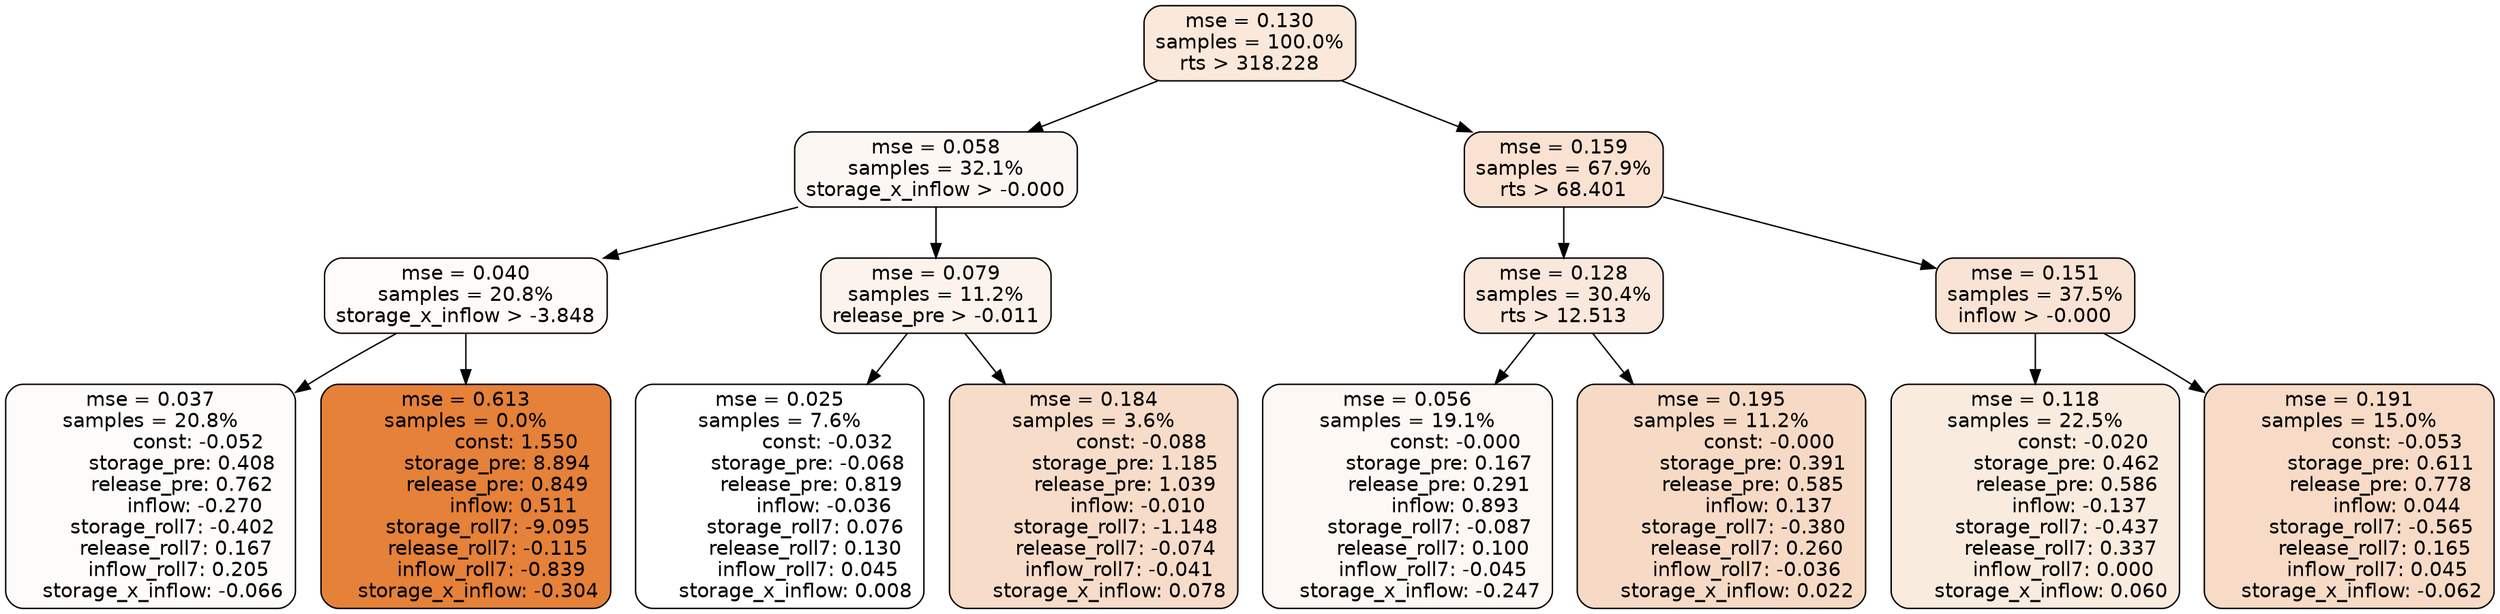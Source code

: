 digraph tree {
node [shape=rectangle, style="filled, rounded", color="black", fontname=helvetica] ;
edge [fontname=helvetica] ;
	"0" [label="mse = 0.130
samples = 100.0%
rts > 318.228", fillcolor="#fae8db"]
	"8" [label="mse = 0.058
samples = 32.1%
storage_x_inflow > -0.000", fillcolor="#fdf7f3"]
	"1" [label="mse = 0.159
samples = 67.9%
rts > 68.401", fillcolor="#f9e2d1"]
	"9" [label="mse = 0.040
samples = 20.8%
storage_x_inflow > -3.848", fillcolor="#fefbf9"]
	"12" [label="mse = 0.079
samples = 11.2%
release_pre > -0.011", fillcolor="#fcf3ec"]
	"2" [label="mse = 0.128
samples = 30.4%
rts > 12.513", fillcolor="#fae8dc"]
	"5" [label="mse = 0.151
samples = 37.5%
inflow > -0.000", fillcolor="#f9e3d4"]
	"11" [label="mse = 0.037
samples = 20.8%
               const: -0.052
          storage_pre: 0.408
          release_pre: 0.762
              inflow: -0.270
       storage_roll7: -0.402
        release_roll7: 0.167
         inflow_roll7: 0.205
    storage_x_inflow: -0.066", fillcolor="#fefcfa"]
	"10" [label="mse = 0.613
samples = 0.0%
                const: 1.550
          storage_pre: 8.894
          release_pre: 0.849
               inflow: 0.511
       storage_roll7: -9.095
       release_roll7: -0.115
        inflow_roll7: -0.839
    storage_x_inflow: -0.304", fillcolor="#e58139"]
	"13" [label="mse = 0.025
samples = 7.6%
               const: -0.032
         storage_pre: -0.068
          release_pre: 0.819
              inflow: -0.036
        storage_roll7: 0.076
        release_roll7: 0.130
         inflow_roll7: 0.045
     storage_x_inflow: 0.008", fillcolor="#ffffff"]
	"14" [label="mse = 0.184
samples = 3.6%
               const: -0.088
          storage_pre: 1.185
          release_pre: 1.039
              inflow: -0.010
       storage_roll7: -1.148
       release_roll7: -0.074
        inflow_roll7: -0.041
     storage_x_inflow: 0.078", fillcolor="#f7dcc9"]
	"3" [label="mse = 0.056
samples = 19.1%
               const: -0.000
          storage_pre: 0.167
          release_pre: 0.291
               inflow: 0.893
       storage_roll7: -0.087
        release_roll7: 0.100
        inflow_roll7: -0.045
    storage_x_inflow: -0.247", fillcolor="#fdf8f4"]
	"4" [label="mse = 0.195
samples = 11.2%
               const: -0.000
          storage_pre: 0.391
          release_pre: 0.585
               inflow: 0.137
       storage_roll7: -0.380
        release_roll7: 0.260
        inflow_roll7: -0.036
     storage_x_inflow: 0.022", fillcolor="#f7dac5"]
	"6" [label="mse = 0.118
samples = 22.5%
               const: -0.020
          storage_pre: 0.462
          release_pre: 0.586
              inflow: -0.137
       storage_roll7: -0.437
        release_roll7: 0.337
         inflow_roll7: 0.000
     storage_x_inflow: 0.060", fillcolor="#faebdf"]
	"7" [label="mse = 0.191
samples = 15.0%
               const: -0.053
          storage_pre: 0.611
          release_pre: 0.778
               inflow: 0.044
       storage_roll7: -0.565
        release_roll7: 0.165
         inflow_roll7: 0.045
    storage_x_inflow: -0.062", fillcolor="#f7dbc6"]

	"0" -> "1"
	"0" -> "8"
	"8" -> "9"
	"8" -> "12"
	"1" -> "2"
	"1" -> "5"
	"9" -> "10"
	"9" -> "11"
	"12" -> "13"
	"12" -> "14"
	"2" -> "3"
	"2" -> "4"
	"5" -> "6"
	"5" -> "7"
}
